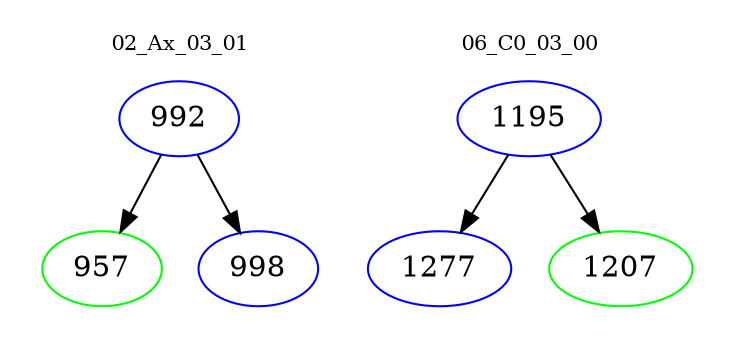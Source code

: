 digraph{
subgraph cluster_0 {
color = white
label = "02_Ax_03_01";
fontsize=10;
T0_992 [label="992", color="blue"]
T0_992 -> T0_957 [color="black"]
T0_957 [label="957", color="green"]
T0_992 -> T0_998 [color="black"]
T0_998 [label="998", color="blue"]
}
subgraph cluster_1 {
color = white
label = "06_C0_03_00";
fontsize=10;
T1_1195 [label="1195", color="blue"]
T1_1195 -> T1_1277 [color="black"]
T1_1277 [label="1277", color="blue"]
T1_1195 -> T1_1207 [color="black"]
T1_1207 [label="1207", color="green"]
}
}
